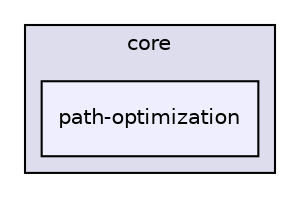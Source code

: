 digraph "path-optimization" {
  compound=true
  node [ fontsize="10", fontname="Helvetica"];
  edge [ labelfontsize="10", labelfontname="Helvetica"];
  subgraph clusterdir_ec650033a5a388847ed11d275b2baf5d {
    graph [ bgcolor="#ddddee", pencolor="black", label="core" fontname="Helvetica", fontsize="10", URL="dir_ec650033a5a388847ed11d275b2baf5d.html"]
  dir_94df271f7ea3fe29fb2c1936dc1f06c3 [shape=box, label="path-optimization", style="filled", fillcolor="#eeeeff", pencolor="black", URL="dir_94df271f7ea3fe29fb2c1936dc1f06c3.html"];
  }
}
